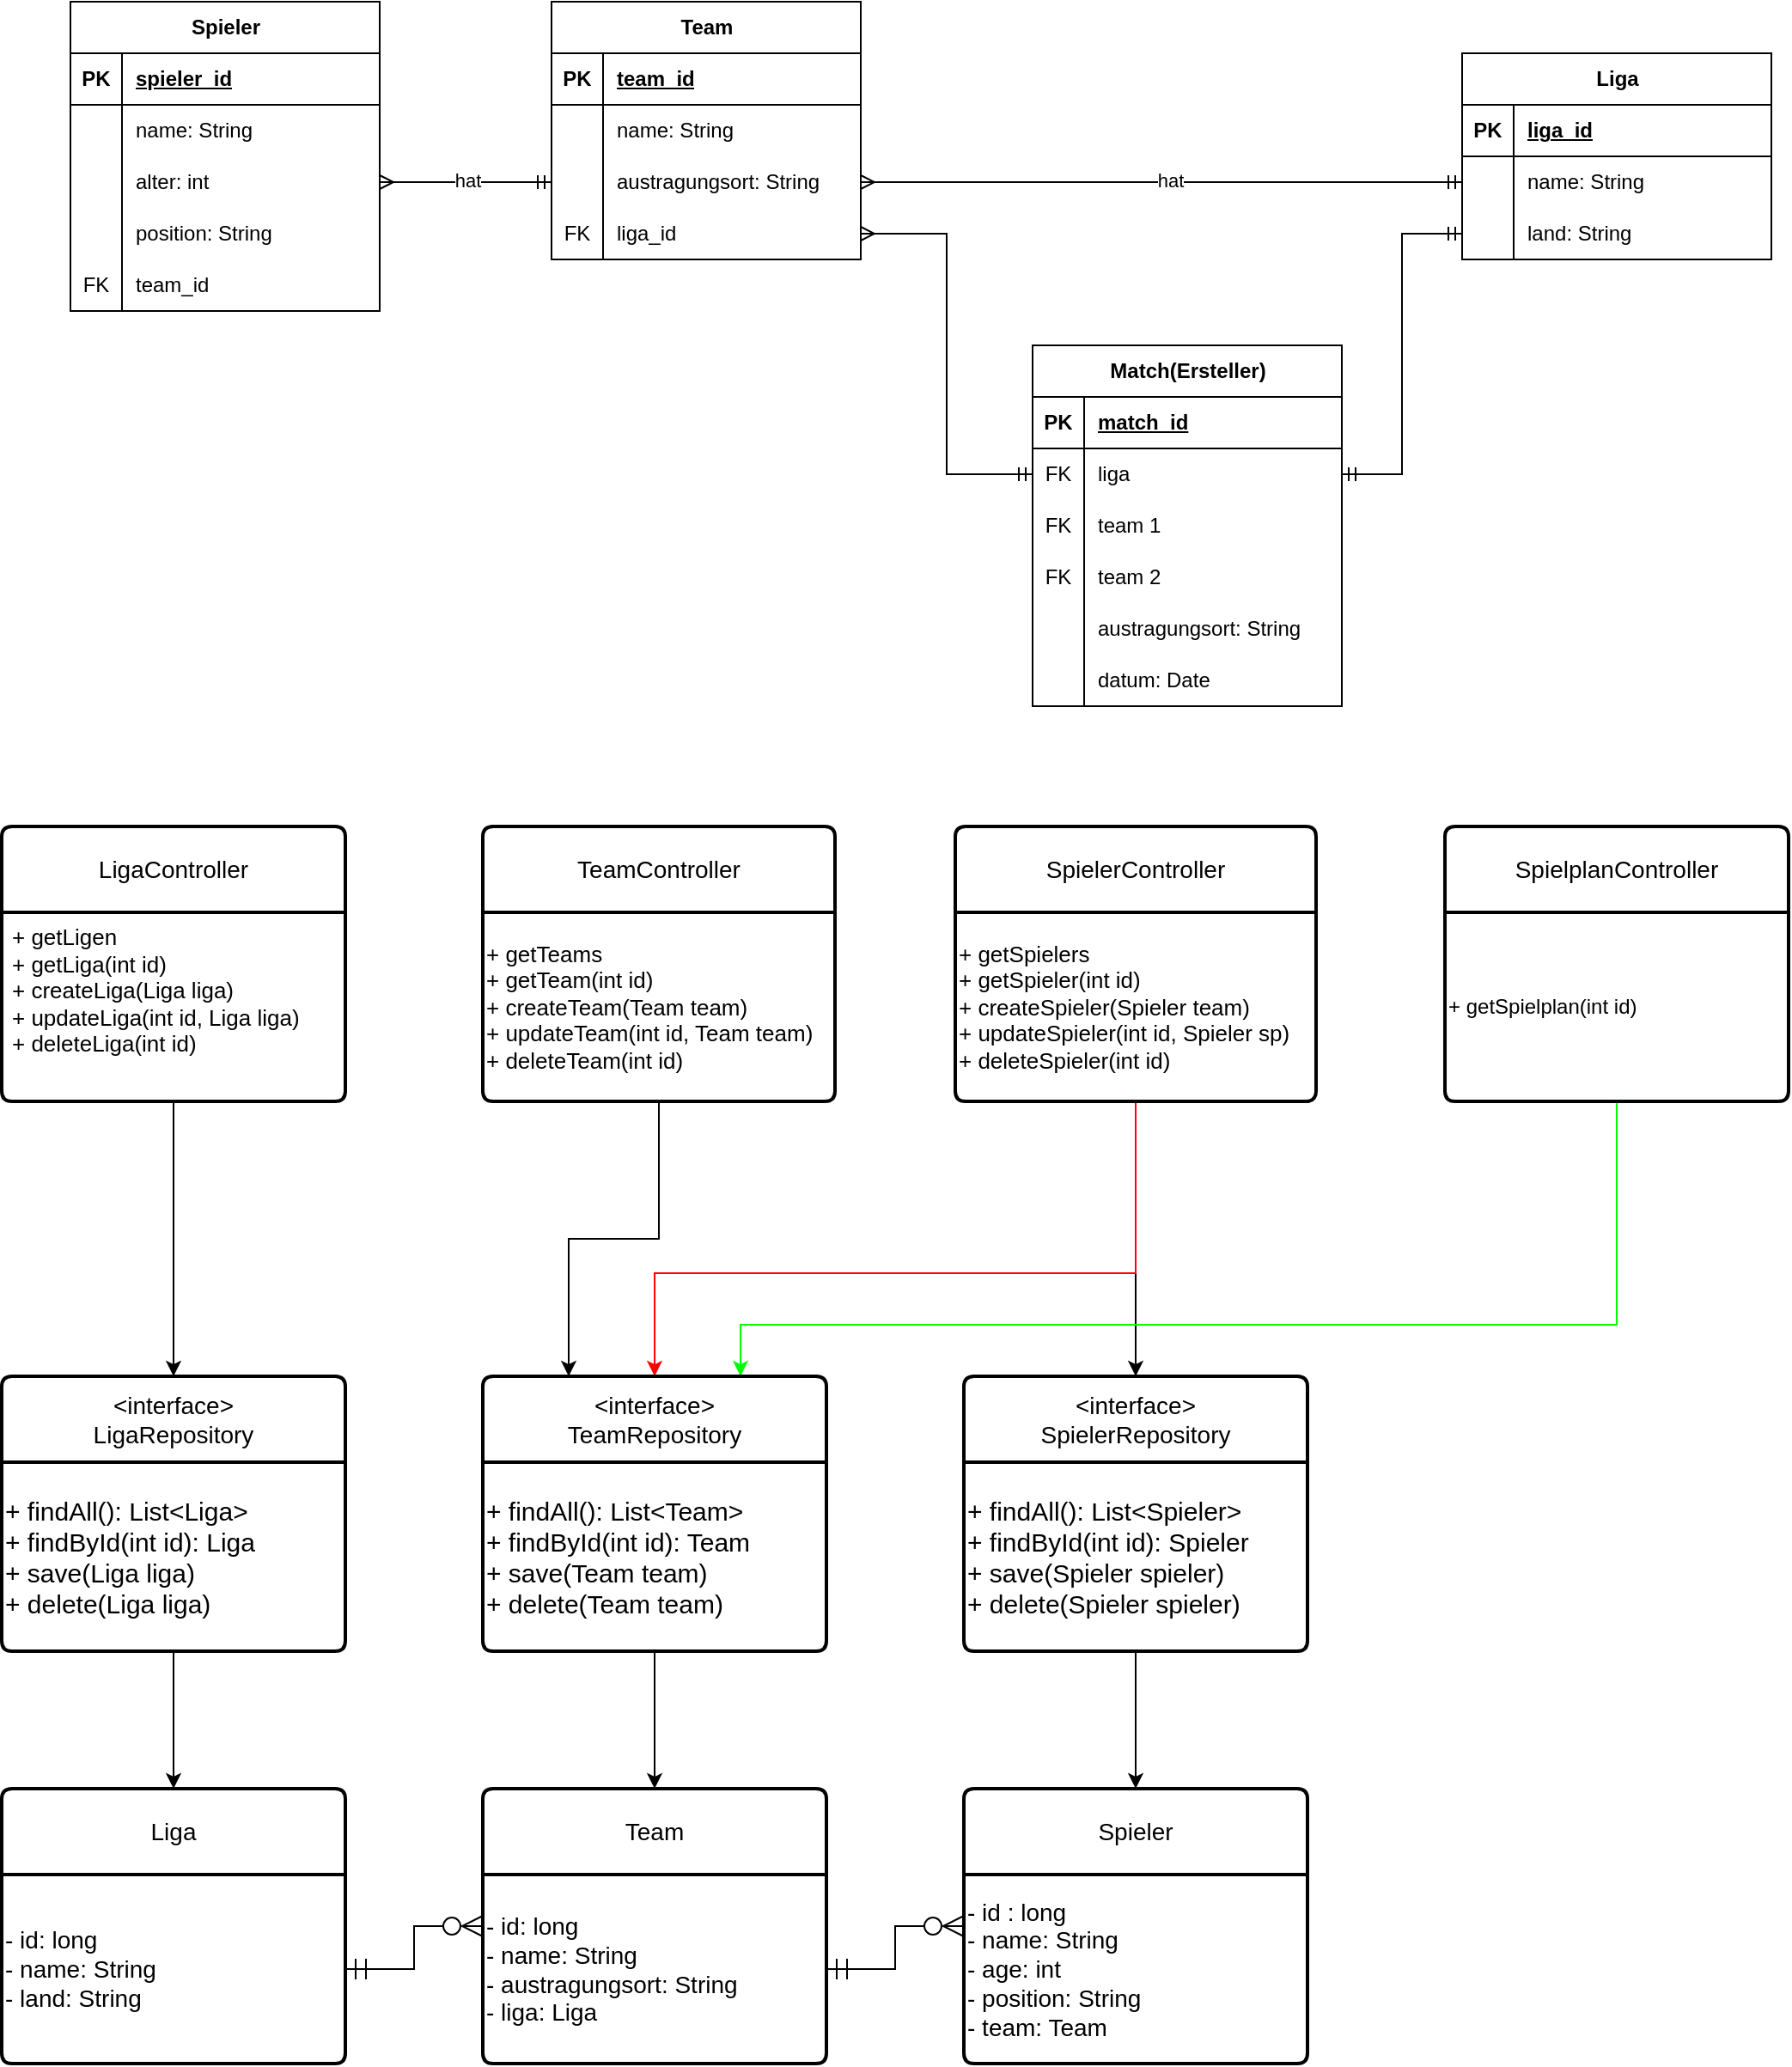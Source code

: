 <mxfile version="24.1.0" type="device">
  <diagram name="Seite-1" id="4eGEKx_SY1XcBE2AoGCK">
    <mxGraphModel dx="1389" dy="652" grid="1" gridSize="10" guides="1" tooltips="1" connect="1" arrows="1" fold="1" page="1" pageScale="1" pageWidth="827" pageHeight="1169" math="0" shadow="0">
      <root>
        <mxCell id="0" />
        <mxCell id="1" parent="0" />
        <mxCell id="BQ013DDgHNHBLfxGHlZR-2" value="Spieler" style="shape=table;startSize=30;container=1;collapsible=1;childLayout=tableLayout;fixedRows=1;rowLines=0;fontStyle=1;align=center;resizeLast=1;html=1;" parent="1" vertex="1">
          <mxGeometry x="200" y="200" width="180" height="180" as="geometry" />
        </mxCell>
        <mxCell id="BQ013DDgHNHBLfxGHlZR-3" value="" style="shape=tableRow;horizontal=0;startSize=0;swimlaneHead=0;swimlaneBody=0;fillColor=none;collapsible=0;dropTarget=0;points=[[0,0.5],[1,0.5]];portConstraint=eastwest;top=0;left=0;right=0;bottom=1;" parent="BQ013DDgHNHBLfxGHlZR-2" vertex="1">
          <mxGeometry y="30" width="180" height="30" as="geometry" />
        </mxCell>
        <mxCell id="BQ013DDgHNHBLfxGHlZR-4" value="PK" style="shape=partialRectangle;connectable=0;fillColor=none;top=0;left=0;bottom=0;right=0;fontStyle=1;overflow=hidden;whiteSpace=wrap;html=1;" parent="BQ013DDgHNHBLfxGHlZR-3" vertex="1">
          <mxGeometry width="30" height="30" as="geometry">
            <mxRectangle width="30" height="30" as="alternateBounds" />
          </mxGeometry>
        </mxCell>
        <mxCell id="BQ013DDgHNHBLfxGHlZR-5" value="spieler_id" style="shape=partialRectangle;connectable=0;fillColor=none;top=0;left=0;bottom=0;right=0;align=left;spacingLeft=6;fontStyle=5;overflow=hidden;whiteSpace=wrap;html=1;" parent="BQ013DDgHNHBLfxGHlZR-3" vertex="1">
          <mxGeometry x="30" width="150" height="30" as="geometry">
            <mxRectangle width="150" height="30" as="alternateBounds" />
          </mxGeometry>
        </mxCell>
        <mxCell id="BQ013DDgHNHBLfxGHlZR-6" value="" style="shape=tableRow;horizontal=0;startSize=0;swimlaneHead=0;swimlaneBody=0;fillColor=none;collapsible=0;dropTarget=0;points=[[0,0.5],[1,0.5]];portConstraint=eastwest;top=0;left=0;right=0;bottom=0;" parent="BQ013DDgHNHBLfxGHlZR-2" vertex="1">
          <mxGeometry y="60" width="180" height="30" as="geometry" />
        </mxCell>
        <mxCell id="BQ013DDgHNHBLfxGHlZR-7" value="" style="shape=partialRectangle;connectable=0;fillColor=none;top=0;left=0;bottom=0;right=0;editable=1;overflow=hidden;whiteSpace=wrap;html=1;" parent="BQ013DDgHNHBLfxGHlZR-6" vertex="1">
          <mxGeometry width="30" height="30" as="geometry">
            <mxRectangle width="30" height="30" as="alternateBounds" />
          </mxGeometry>
        </mxCell>
        <mxCell id="BQ013DDgHNHBLfxGHlZR-8" value="name: String" style="shape=partialRectangle;connectable=0;fillColor=none;top=0;left=0;bottom=0;right=0;align=left;spacingLeft=6;overflow=hidden;whiteSpace=wrap;html=1;" parent="BQ013DDgHNHBLfxGHlZR-6" vertex="1">
          <mxGeometry x="30" width="150" height="30" as="geometry">
            <mxRectangle width="150" height="30" as="alternateBounds" />
          </mxGeometry>
        </mxCell>
        <mxCell id="BQ013DDgHNHBLfxGHlZR-9" value="" style="shape=tableRow;horizontal=0;startSize=0;swimlaneHead=0;swimlaneBody=0;fillColor=none;collapsible=0;dropTarget=0;points=[[0,0.5],[1,0.5]];portConstraint=eastwest;top=0;left=0;right=0;bottom=0;" parent="BQ013DDgHNHBLfxGHlZR-2" vertex="1">
          <mxGeometry y="90" width="180" height="30" as="geometry" />
        </mxCell>
        <mxCell id="BQ013DDgHNHBLfxGHlZR-10" value="" style="shape=partialRectangle;connectable=0;fillColor=none;top=0;left=0;bottom=0;right=0;editable=1;overflow=hidden;whiteSpace=wrap;html=1;" parent="BQ013DDgHNHBLfxGHlZR-9" vertex="1">
          <mxGeometry width="30" height="30" as="geometry">
            <mxRectangle width="30" height="30" as="alternateBounds" />
          </mxGeometry>
        </mxCell>
        <mxCell id="BQ013DDgHNHBLfxGHlZR-11" value="alter: int" style="shape=partialRectangle;connectable=0;fillColor=none;top=0;left=0;bottom=0;right=0;align=left;spacingLeft=6;overflow=hidden;whiteSpace=wrap;html=1;" parent="BQ013DDgHNHBLfxGHlZR-9" vertex="1">
          <mxGeometry x="30" width="150" height="30" as="geometry">
            <mxRectangle width="150" height="30" as="alternateBounds" />
          </mxGeometry>
        </mxCell>
        <mxCell id="BQ013DDgHNHBLfxGHlZR-12" value="" style="shape=tableRow;horizontal=0;startSize=0;swimlaneHead=0;swimlaneBody=0;fillColor=none;collapsible=0;dropTarget=0;points=[[0,0.5],[1,0.5]];portConstraint=eastwest;top=0;left=0;right=0;bottom=0;" parent="BQ013DDgHNHBLfxGHlZR-2" vertex="1">
          <mxGeometry y="120" width="180" height="30" as="geometry" />
        </mxCell>
        <mxCell id="BQ013DDgHNHBLfxGHlZR-13" value="" style="shape=partialRectangle;connectable=0;fillColor=none;top=0;left=0;bottom=0;right=0;editable=1;overflow=hidden;whiteSpace=wrap;html=1;" parent="BQ013DDgHNHBLfxGHlZR-12" vertex="1">
          <mxGeometry width="30" height="30" as="geometry">
            <mxRectangle width="30" height="30" as="alternateBounds" />
          </mxGeometry>
        </mxCell>
        <mxCell id="BQ013DDgHNHBLfxGHlZR-14" value="position: String" style="shape=partialRectangle;connectable=0;fillColor=none;top=0;left=0;bottom=0;right=0;align=left;spacingLeft=6;overflow=hidden;whiteSpace=wrap;html=1;" parent="BQ013DDgHNHBLfxGHlZR-12" vertex="1">
          <mxGeometry x="30" width="150" height="30" as="geometry">
            <mxRectangle width="150" height="30" as="alternateBounds" />
          </mxGeometry>
        </mxCell>
        <mxCell id="BQ013DDgHNHBLfxGHlZR-54" value="" style="shape=tableRow;horizontal=0;startSize=0;swimlaneHead=0;swimlaneBody=0;fillColor=none;collapsible=0;dropTarget=0;points=[[0,0.5],[1,0.5]];portConstraint=eastwest;top=0;left=0;right=0;bottom=0;" parent="BQ013DDgHNHBLfxGHlZR-2" vertex="1">
          <mxGeometry y="150" width="180" height="30" as="geometry" />
        </mxCell>
        <mxCell id="BQ013DDgHNHBLfxGHlZR-55" value="FK" style="shape=partialRectangle;connectable=0;fillColor=none;top=0;left=0;bottom=0;right=0;editable=1;overflow=hidden;whiteSpace=wrap;html=1;" parent="BQ013DDgHNHBLfxGHlZR-54" vertex="1">
          <mxGeometry width="30" height="30" as="geometry">
            <mxRectangle width="30" height="30" as="alternateBounds" />
          </mxGeometry>
        </mxCell>
        <mxCell id="BQ013DDgHNHBLfxGHlZR-56" value="team_id" style="shape=partialRectangle;connectable=0;fillColor=none;top=0;left=0;bottom=0;right=0;align=left;spacingLeft=6;overflow=hidden;whiteSpace=wrap;html=1;" parent="BQ013DDgHNHBLfxGHlZR-54" vertex="1">
          <mxGeometry x="30" width="150" height="30" as="geometry">
            <mxRectangle width="150" height="30" as="alternateBounds" />
          </mxGeometry>
        </mxCell>
        <mxCell id="BQ013DDgHNHBLfxGHlZR-15" value="Team" style="shape=table;startSize=30;container=1;collapsible=1;childLayout=tableLayout;fixedRows=1;rowLines=0;fontStyle=1;align=center;resizeLast=1;html=1;" parent="1" vertex="1">
          <mxGeometry x="480" y="200" width="180" height="150" as="geometry" />
        </mxCell>
        <mxCell id="BQ013DDgHNHBLfxGHlZR-16" value="" style="shape=tableRow;horizontal=0;startSize=0;swimlaneHead=0;swimlaneBody=0;fillColor=none;collapsible=0;dropTarget=0;points=[[0,0.5],[1,0.5]];portConstraint=eastwest;top=0;left=0;right=0;bottom=1;" parent="BQ013DDgHNHBLfxGHlZR-15" vertex="1">
          <mxGeometry y="30" width="180" height="30" as="geometry" />
        </mxCell>
        <mxCell id="BQ013DDgHNHBLfxGHlZR-17" value="PK" style="shape=partialRectangle;connectable=0;fillColor=none;top=0;left=0;bottom=0;right=0;fontStyle=1;overflow=hidden;whiteSpace=wrap;html=1;" parent="BQ013DDgHNHBLfxGHlZR-16" vertex="1">
          <mxGeometry width="30" height="30" as="geometry">
            <mxRectangle width="30" height="30" as="alternateBounds" />
          </mxGeometry>
        </mxCell>
        <mxCell id="BQ013DDgHNHBLfxGHlZR-18" value="team_id" style="shape=partialRectangle;connectable=0;fillColor=none;top=0;left=0;bottom=0;right=0;align=left;spacingLeft=6;fontStyle=5;overflow=hidden;whiteSpace=wrap;html=1;" parent="BQ013DDgHNHBLfxGHlZR-16" vertex="1">
          <mxGeometry x="30" width="150" height="30" as="geometry">
            <mxRectangle width="150" height="30" as="alternateBounds" />
          </mxGeometry>
        </mxCell>
        <mxCell id="BQ013DDgHNHBLfxGHlZR-19" value="" style="shape=tableRow;horizontal=0;startSize=0;swimlaneHead=0;swimlaneBody=0;fillColor=none;collapsible=0;dropTarget=0;points=[[0,0.5],[1,0.5]];portConstraint=eastwest;top=0;left=0;right=0;bottom=0;" parent="BQ013DDgHNHBLfxGHlZR-15" vertex="1">
          <mxGeometry y="60" width="180" height="30" as="geometry" />
        </mxCell>
        <mxCell id="BQ013DDgHNHBLfxGHlZR-20" value="" style="shape=partialRectangle;connectable=0;fillColor=none;top=0;left=0;bottom=0;right=0;editable=1;overflow=hidden;whiteSpace=wrap;html=1;" parent="BQ013DDgHNHBLfxGHlZR-19" vertex="1">
          <mxGeometry width="30" height="30" as="geometry">
            <mxRectangle width="30" height="30" as="alternateBounds" />
          </mxGeometry>
        </mxCell>
        <mxCell id="BQ013DDgHNHBLfxGHlZR-21" value="name: String" style="shape=partialRectangle;connectable=0;fillColor=none;top=0;left=0;bottom=0;right=0;align=left;spacingLeft=6;overflow=hidden;whiteSpace=wrap;html=1;" parent="BQ013DDgHNHBLfxGHlZR-19" vertex="1">
          <mxGeometry x="30" width="150" height="30" as="geometry">
            <mxRectangle width="150" height="30" as="alternateBounds" />
          </mxGeometry>
        </mxCell>
        <mxCell id="BQ013DDgHNHBLfxGHlZR-22" value="" style="shape=tableRow;horizontal=0;startSize=0;swimlaneHead=0;swimlaneBody=0;fillColor=none;collapsible=0;dropTarget=0;points=[[0,0.5],[1,0.5]];portConstraint=eastwest;top=0;left=0;right=0;bottom=0;" parent="BQ013DDgHNHBLfxGHlZR-15" vertex="1">
          <mxGeometry y="90" width="180" height="30" as="geometry" />
        </mxCell>
        <mxCell id="BQ013DDgHNHBLfxGHlZR-23" value="" style="shape=partialRectangle;connectable=0;fillColor=none;top=0;left=0;bottom=0;right=0;editable=1;overflow=hidden;whiteSpace=wrap;html=1;" parent="BQ013DDgHNHBLfxGHlZR-22" vertex="1">
          <mxGeometry width="30" height="30" as="geometry">
            <mxRectangle width="30" height="30" as="alternateBounds" />
          </mxGeometry>
        </mxCell>
        <mxCell id="BQ013DDgHNHBLfxGHlZR-24" value="austragungsort: String" style="shape=partialRectangle;connectable=0;fillColor=none;top=0;left=0;bottom=0;right=0;align=left;spacingLeft=6;overflow=hidden;whiteSpace=wrap;html=1;" parent="BQ013DDgHNHBLfxGHlZR-22" vertex="1">
          <mxGeometry x="30" width="150" height="30" as="geometry">
            <mxRectangle width="150" height="30" as="alternateBounds" />
          </mxGeometry>
        </mxCell>
        <mxCell id="BQ013DDgHNHBLfxGHlZR-25" value="" style="shape=tableRow;horizontal=0;startSize=0;swimlaneHead=0;swimlaneBody=0;fillColor=none;collapsible=0;dropTarget=0;points=[[0,0.5],[1,0.5]];portConstraint=eastwest;top=0;left=0;right=0;bottom=0;" parent="BQ013DDgHNHBLfxGHlZR-15" vertex="1">
          <mxGeometry y="120" width="180" height="30" as="geometry" />
        </mxCell>
        <mxCell id="BQ013DDgHNHBLfxGHlZR-26" value="FK" style="shape=partialRectangle;connectable=0;fillColor=none;top=0;left=0;bottom=0;right=0;editable=1;overflow=hidden;whiteSpace=wrap;html=1;" parent="BQ013DDgHNHBLfxGHlZR-25" vertex="1">
          <mxGeometry width="30" height="30" as="geometry">
            <mxRectangle width="30" height="30" as="alternateBounds" />
          </mxGeometry>
        </mxCell>
        <mxCell id="BQ013DDgHNHBLfxGHlZR-27" value="liga_id" style="shape=partialRectangle;connectable=0;fillColor=none;top=0;left=0;bottom=0;right=0;align=left;spacingLeft=6;overflow=hidden;whiteSpace=wrap;html=1;" parent="BQ013DDgHNHBLfxGHlZR-25" vertex="1">
          <mxGeometry x="30" width="150" height="30" as="geometry">
            <mxRectangle width="150" height="30" as="alternateBounds" />
          </mxGeometry>
        </mxCell>
        <mxCell id="BQ013DDgHNHBLfxGHlZR-28" value="Liga" style="shape=table;startSize=30;container=1;collapsible=1;childLayout=tableLayout;fixedRows=1;rowLines=0;fontStyle=1;align=center;resizeLast=1;html=1;" parent="1" vertex="1">
          <mxGeometry x="1010" y="230" width="180" height="120" as="geometry" />
        </mxCell>
        <mxCell id="BQ013DDgHNHBLfxGHlZR-29" value="" style="shape=tableRow;horizontal=0;startSize=0;swimlaneHead=0;swimlaneBody=0;fillColor=none;collapsible=0;dropTarget=0;points=[[0,0.5],[1,0.5]];portConstraint=eastwest;top=0;left=0;right=0;bottom=1;" parent="BQ013DDgHNHBLfxGHlZR-28" vertex="1">
          <mxGeometry y="30" width="180" height="30" as="geometry" />
        </mxCell>
        <mxCell id="BQ013DDgHNHBLfxGHlZR-30" value="PK" style="shape=partialRectangle;connectable=0;fillColor=none;top=0;left=0;bottom=0;right=0;fontStyle=1;overflow=hidden;whiteSpace=wrap;html=1;" parent="BQ013DDgHNHBLfxGHlZR-29" vertex="1">
          <mxGeometry width="30" height="30" as="geometry">
            <mxRectangle width="30" height="30" as="alternateBounds" />
          </mxGeometry>
        </mxCell>
        <mxCell id="BQ013DDgHNHBLfxGHlZR-31" value="liga_id" style="shape=partialRectangle;connectable=0;fillColor=none;top=0;left=0;bottom=0;right=0;align=left;spacingLeft=6;fontStyle=5;overflow=hidden;whiteSpace=wrap;html=1;" parent="BQ013DDgHNHBLfxGHlZR-29" vertex="1">
          <mxGeometry x="30" width="150" height="30" as="geometry">
            <mxRectangle width="150" height="30" as="alternateBounds" />
          </mxGeometry>
        </mxCell>
        <mxCell id="BQ013DDgHNHBLfxGHlZR-32" value="" style="shape=tableRow;horizontal=0;startSize=0;swimlaneHead=0;swimlaneBody=0;fillColor=none;collapsible=0;dropTarget=0;points=[[0,0.5],[1,0.5]];portConstraint=eastwest;top=0;left=0;right=0;bottom=0;" parent="BQ013DDgHNHBLfxGHlZR-28" vertex="1">
          <mxGeometry y="60" width="180" height="30" as="geometry" />
        </mxCell>
        <mxCell id="BQ013DDgHNHBLfxGHlZR-33" value="" style="shape=partialRectangle;connectable=0;fillColor=none;top=0;left=0;bottom=0;right=0;editable=1;overflow=hidden;whiteSpace=wrap;html=1;" parent="BQ013DDgHNHBLfxGHlZR-32" vertex="1">
          <mxGeometry width="30" height="30" as="geometry">
            <mxRectangle width="30" height="30" as="alternateBounds" />
          </mxGeometry>
        </mxCell>
        <mxCell id="BQ013DDgHNHBLfxGHlZR-34" value="name: String" style="shape=partialRectangle;connectable=0;fillColor=none;top=0;left=0;bottom=0;right=0;align=left;spacingLeft=6;overflow=hidden;whiteSpace=wrap;html=1;" parent="BQ013DDgHNHBLfxGHlZR-32" vertex="1">
          <mxGeometry x="30" width="150" height="30" as="geometry">
            <mxRectangle width="150" height="30" as="alternateBounds" />
          </mxGeometry>
        </mxCell>
        <mxCell id="BQ013DDgHNHBLfxGHlZR-35" value="" style="shape=tableRow;horizontal=0;startSize=0;swimlaneHead=0;swimlaneBody=0;fillColor=none;collapsible=0;dropTarget=0;points=[[0,0.5],[1,0.5]];portConstraint=eastwest;top=0;left=0;right=0;bottom=0;" parent="BQ013DDgHNHBLfxGHlZR-28" vertex="1">
          <mxGeometry y="90" width="180" height="30" as="geometry" />
        </mxCell>
        <mxCell id="BQ013DDgHNHBLfxGHlZR-36" value="" style="shape=partialRectangle;connectable=0;fillColor=none;top=0;left=0;bottom=0;right=0;editable=1;overflow=hidden;whiteSpace=wrap;html=1;" parent="BQ013DDgHNHBLfxGHlZR-35" vertex="1">
          <mxGeometry width="30" height="30" as="geometry">
            <mxRectangle width="30" height="30" as="alternateBounds" />
          </mxGeometry>
        </mxCell>
        <mxCell id="BQ013DDgHNHBLfxGHlZR-37" value="land: String" style="shape=partialRectangle;connectable=0;fillColor=none;top=0;left=0;bottom=0;right=0;align=left;spacingLeft=6;overflow=hidden;whiteSpace=wrap;html=1;" parent="BQ013DDgHNHBLfxGHlZR-35" vertex="1">
          <mxGeometry x="30" width="150" height="30" as="geometry">
            <mxRectangle width="150" height="30" as="alternateBounds" />
          </mxGeometry>
        </mxCell>
        <mxCell id="BQ013DDgHNHBLfxGHlZR-41" value="Match(Ersteller)" style="shape=table;startSize=30;container=1;collapsible=1;childLayout=tableLayout;fixedRows=1;rowLines=0;fontStyle=1;align=center;resizeLast=1;html=1;" parent="1" vertex="1">
          <mxGeometry x="760" y="400" width="180" height="210" as="geometry" />
        </mxCell>
        <mxCell id="BQ013DDgHNHBLfxGHlZR-42" value="" style="shape=tableRow;horizontal=0;startSize=0;swimlaneHead=0;swimlaneBody=0;fillColor=none;collapsible=0;dropTarget=0;points=[[0,0.5],[1,0.5]];portConstraint=eastwest;top=0;left=0;right=0;bottom=1;" parent="BQ013DDgHNHBLfxGHlZR-41" vertex="1">
          <mxGeometry y="30" width="180" height="30" as="geometry" />
        </mxCell>
        <mxCell id="BQ013DDgHNHBLfxGHlZR-43" value="PK" style="shape=partialRectangle;connectable=0;fillColor=none;top=0;left=0;bottom=0;right=0;fontStyle=1;overflow=hidden;whiteSpace=wrap;html=1;" parent="BQ013DDgHNHBLfxGHlZR-42" vertex="1">
          <mxGeometry width="30" height="30" as="geometry">
            <mxRectangle width="30" height="30" as="alternateBounds" />
          </mxGeometry>
        </mxCell>
        <mxCell id="BQ013DDgHNHBLfxGHlZR-44" value="match_id" style="shape=partialRectangle;connectable=0;fillColor=none;top=0;left=0;bottom=0;right=0;align=left;spacingLeft=6;fontStyle=5;overflow=hidden;whiteSpace=wrap;html=1;" parent="BQ013DDgHNHBLfxGHlZR-42" vertex="1">
          <mxGeometry x="30" width="150" height="30" as="geometry">
            <mxRectangle width="150" height="30" as="alternateBounds" />
          </mxGeometry>
        </mxCell>
        <mxCell id="BQ013DDgHNHBLfxGHlZR-45" value="" style="shape=tableRow;horizontal=0;startSize=0;swimlaneHead=0;swimlaneBody=0;fillColor=none;collapsible=0;dropTarget=0;points=[[0,0.5],[1,0.5]];portConstraint=eastwest;top=0;left=0;right=0;bottom=0;" parent="BQ013DDgHNHBLfxGHlZR-41" vertex="1">
          <mxGeometry y="60" width="180" height="30" as="geometry" />
        </mxCell>
        <mxCell id="BQ013DDgHNHBLfxGHlZR-46" value="FK" style="shape=partialRectangle;connectable=0;fillColor=none;top=0;left=0;bottom=0;right=0;editable=1;overflow=hidden;whiteSpace=wrap;html=1;" parent="BQ013DDgHNHBLfxGHlZR-45" vertex="1">
          <mxGeometry width="30" height="30" as="geometry">
            <mxRectangle width="30" height="30" as="alternateBounds" />
          </mxGeometry>
        </mxCell>
        <mxCell id="BQ013DDgHNHBLfxGHlZR-47" value="liga" style="shape=partialRectangle;connectable=0;fillColor=none;top=0;left=0;bottom=0;right=0;align=left;spacingLeft=6;overflow=hidden;whiteSpace=wrap;html=1;" parent="BQ013DDgHNHBLfxGHlZR-45" vertex="1">
          <mxGeometry x="30" width="150" height="30" as="geometry">
            <mxRectangle width="150" height="30" as="alternateBounds" />
          </mxGeometry>
        </mxCell>
        <mxCell id="BQ013DDgHNHBLfxGHlZR-48" value="" style="shape=tableRow;horizontal=0;startSize=0;swimlaneHead=0;swimlaneBody=0;fillColor=none;collapsible=0;dropTarget=0;points=[[0,0.5],[1,0.5]];portConstraint=eastwest;top=0;left=0;right=0;bottom=0;" parent="BQ013DDgHNHBLfxGHlZR-41" vertex="1">
          <mxGeometry y="90" width="180" height="30" as="geometry" />
        </mxCell>
        <mxCell id="BQ013DDgHNHBLfxGHlZR-49" value="FK" style="shape=partialRectangle;connectable=0;fillColor=none;top=0;left=0;bottom=0;right=0;editable=1;overflow=hidden;whiteSpace=wrap;html=1;" parent="BQ013DDgHNHBLfxGHlZR-48" vertex="1">
          <mxGeometry width="30" height="30" as="geometry">
            <mxRectangle width="30" height="30" as="alternateBounds" />
          </mxGeometry>
        </mxCell>
        <mxCell id="BQ013DDgHNHBLfxGHlZR-50" value="team 1" style="shape=partialRectangle;connectable=0;fillColor=none;top=0;left=0;bottom=0;right=0;align=left;spacingLeft=6;overflow=hidden;whiteSpace=wrap;html=1;" parent="BQ013DDgHNHBLfxGHlZR-48" vertex="1">
          <mxGeometry x="30" width="150" height="30" as="geometry">
            <mxRectangle width="150" height="30" as="alternateBounds" />
          </mxGeometry>
        </mxCell>
        <mxCell id="BQ013DDgHNHBLfxGHlZR-51" value="" style="shape=tableRow;horizontal=0;startSize=0;swimlaneHead=0;swimlaneBody=0;fillColor=none;collapsible=0;dropTarget=0;points=[[0,0.5],[1,0.5]];portConstraint=eastwest;top=0;left=0;right=0;bottom=0;" parent="BQ013DDgHNHBLfxGHlZR-41" vertex="1">
          <mxGeometry y="120" width="180" height="30" as="geometry" />
        </mxCell>
        <mxCell id="BQ013DDgHNHBLfxGHlZR-52" value="FK" style="shape=partialRectangle;connectable=0;fillColor=none;top=0;left=0;bottom=0;right=0;editable=1;overflow=hidden;whiteSpace=wrap;html=1;" parent="BQ013DDgHNHBLfxGHlZR-51" vertex="1">
          <mxGeometry width="30" height="30" as="geometry">
            <mxRectangle width="30" height="30" as="alternateBounds" />
          </mxGeometry>
        </mxCell>
        <mxCell id="BQ013DDgHNHBLfxGHlZR-53" value="team 2" style="shape=partialRectangle;connectable=0;fillColor=none;top=0;left=0;bottom=0;right=0;align=left;spacingLeft=6;overflow=hidden;whiteSpace=wrap;html=1;" parent="BQ013DDgHNHBLfxGHlZR-51" vertex="1">
          <mxGeometry x="30" width="150" height="30" as="geometry">
            <mxRectangle width="150" height="30" as="alternateBounds" />
          </mxGeometry>
        </mxCell>
        <mxCell id="BQ013DDgHNHBLfxGHlZR-60" value="" style="shape=tableRow;horizontal=0;startSize=0;swimlaneHead=0;swimlaneBody=0;fillColor=none;collapsible=0;dropTarget=0;points=[[0,0.5],[1,0.5]];portConstraint=eastwest;top=0;left=0;right=0;bottom=0;" parent="BQ013DDgHNHBLfxGHlZR-41" vertex="1">
          <mxGeometry y="150" width="180" height="30" as="geometry" />
        </mxCell>
        <mxCell id="BQ013DDgHNHBLfxGHlZR-61" value="" style="shape=partialRectangle;connectable=0;fillColor=none;top=0;left=0;bottom=0;right=0;editable=1;overflow=hidden;whiteSpace=wrap;html=1;" parent="BQ013DDgHNHBLfxGHlZR-60" vertex="1">
          <mxGeometry width="30" height="30" as="geometry">
            <mxRectangle width="30" height="30" as="alternateBounds" />
          </mxGeometry>
        </mxCell>
        <mxCell id="BQ013DDgHNHBLfxGHlZR-62" value="austragungsort: String" style="shape=partialRectangle;connectable=0;fillColor=none;top=0;left=0;bottom=0;right=0;align=left;spacingLeft=6;overflow=hidden;whiteSpace=wrap;html=1;" parent="BQ013DDgHNHBLfxGHlZR-60" vertex="1">
          <mxGeometry x="30" width="150" height="30" as="geometry">
            <mxRectangle width="150" height="30" as="alternateBounds" />
          </mxGeometry>
        </mxCell>
        <mxCell id="BQ013DDgHNHBLfxGHlZR-63" value="" style="shape=tableRow;horizontal=0;startSize=0;swimlaneHead=0;swimlaneBody=0;fillColor=none;collapsible=0;dropTarget=0;points=[[0,0.5],[1,0.5]];portConstraint=eastwest;top=0;left=0;right=0;bottom=0;" parent="BQ013DDgHNHBLfxGHlZR-41" vertex="1">
          <mxGeometry y="180" width="180" height="30" as="geometry" />
        </mxCell>
        <mxCell id="BQ013DDgHNHBLfxGHlZR-64" value="" style="shape=partialRectangle;connectable=0;fillColor=none;top=0;left=0;bottom=0;right=0;editable=1;overflow=hidden;whiteSpace=wrap;html=1;" parent="BQ013DDgHNHBLfxGHlZR-63" vertex="1">
          <mxGeometry width="30" height="30" as="geometry">
            <mxRectangle width="30" height="30" as="alternateBounds" />
          </mxGeometry>
        </mxCell>
        <mxCell id="BQ013DDgHNHBLfxGHlZR-65" value="datum: Date" style="shape=partialRectangle;connectable=0;fillColor=none;top=0;left=0;bottom=0;right=0;align=left;spacingLeft=6;overflow=hidden;whiteSpace=wrap;html=1;" parent="BQ013DDgHNHBLfxGHlZR-63" vertex="1">
          <mxGeometry x="30" width="150" height="30" as="geometry">
            <mxRectangle width="150" height="30" as="alternateBounds" />
          </mxGeometry>
        </mxCell>
        <mxCell id="BQ013DDgHNHBLfxGHlZR-66" style="edgeStyle=orthogonalEdgeStyle;rounded=0;orthogonalLoop=1;jettySize=auto;html=1;exitX=1;exitY=0.5;exitDx=0;exitDy=0;endArrow=ERmandOne;endFill=0;startArrow=ERmany;startFill=0;" parent="1" source="BQ013DDgHNHBLfxGHlZR-9" target="BQ013DDgHNHBLfxGHlZR-22" edge="1">
          <mxGeometry relative="1" as="geometry" />
        </mxCell>
        <mxCell id="BQ013DDgHNHBLfxGHlZR-69" value="hat" style="edgeLabel;html=1;align=center;verticalAlign=middle;resizable=0;points=[];" parent="BQ013DDgHNHBLfxGHlZR-66" vertex="1" connectable="0">
          <mxGeometry x="0.01" y="1" relative="1" as="geometry">
            <mxPoint as="offset" />
          </mxGeometry>
        </mxCell>
        <mxCell id="BQ013DDgHNHBLfxGHlZR-70" style="edgeStyle=orthogonalEdgeStyle;rounded=0;orthogonalLoop=1;jettySize=auto;html=1;exitX=1;exitY=0.5;exitDx=0;exitDy=0;endArrow=ERmandOne;endFill=0;startArrow=ERmany;startFill=0;entryX=0;entryY=0.5;entryDx=0;entryDy=0;" parent="1" source="BQ013DDgHNHBLfxGHlZR-22" target="BQ013DDgHNHBLfxGHlZR-32" edge="1">
          <mxGeometry relative="1" as="geometry" />
        </mxCell>
        <mxCell id="BQ013DDgHNHBLfxGHlZR-71" value="hat" style="edgeLabel;html=1;align=center;verticalAlign=middle;resizable=0;points=[];" parent="BQ013DDgHNHBLfxGHlZR-70" vertex="1" connectable="0">
          <mxGeometry x="0.021" y="1" relative="1" as="geometry">
            <mxPoint x="1" as="offset" />
          </mxGeometry>
        </mxCell>
        <mxCell id="BQ013DDgHNHBLfxGHlZR-72" style="edgeStyle=orthogonalEdgeStyle;rounded=0;orthogonalLoop=1;jettySize=auto;html=1;exitX=1;exitY=0.5;exitDx=0;exitDy=0;entryX=0;entryY=0.5;entryDx=0;entryDy=0;endArrow=ERmandOne;endFill=0;startArrow=ERmany;startFill=0;" parent="1" source="BQ013DDgHNHBLfxGHlZR-25" target="BQ013DDgHNHBLfxGHlZR-45" edge="1">
          <mxGeometry relative="1" as="geometry">
            <mxPoint x="660" y="365" as="sourcePoint" />
          </mxGeometry>
        </mxCell>
        <mxCell id="BQ013DDgHNHBLfxGHlZR-73" style="edgeStyle=orthogonalEdgeStyle;rounded=0;orthogonalLoop=1;jettySize=auto;html=1;exitX=0;exitY=0.5;exitDx=0;exitDy=0;entryX=1;entryY=0.5;entryDx=0;entryDy=0;endArrow=ERmandOne;endFill=0;startArrow=ERmandOne;startFill=0;" parent="1" source="BQ013DDgHNHBLfxGHlZR-35" target="BQ013DDgHNHBLfxGHlZR-45" edge="1">
          <mxGeometry relative="1" as="geometry">
            <mxPoint x="1000" y="335" as="sourcePoint" />
          </mxGeometry>
        </mxCell>
        <mxCell id="xuw0K2cnGr9vDdO2QDEd-29" style="edgeStyle=orthogonalEdgeStyle;rounded=0;orthogonalLoop=1;jettySize=auto;html=1;exitX=0.5;exitY=1;exitDx=0;exitDy=0;entryX=0.25;entryY=0;entryDx=0;entryDy=0;" edge="1" parent="1" source="xuw0K2cnGr9vDdO2QDEd-1" target="xuw0K2cnGr9vDdO2QDEd-9">
          <mxGeometry relative="1" as="geometry" />
        </mxCell>
        <mxCell id="xuw0K2cnGr9vDdO2QDEd-1" value="TeamController" style="swimlane;childLayout=stackLayout;horizontal=1;startSize=50;horizontalStack=0;rounded=1;fontSize=14;fontStyle=0;strokeWidth=2;resizeParent=0;resizeLast=1;shadow=0;dashed=0;align=center;arcSize=4;whiteSpace=wrap;html=1;" vertex="1" parent="1">
          <mxGeometry x="440" y="680" width="205" height="160" as="geometry" />
        </mxCell>
        <mxCell id="xuw0K2cnGr9vDdO2QDEd-38" value="&lt;font style=&quot;font-size: 13px;&quot;&gt;+ getTeams&lt;/font&gt;&lt;div style=&quot;font-size: 13px;&quot;&gt;+ getTeam(int id)&lt;/div&gt;&lt;div style=&quot;font-size: 13px;&quot;&gt;+ createTeam(Team team)&lt;/div&gt;&lt;div style=&quot;font-size: 13px;&quot;&gt;+ updateTeam(int id, Team team)&lt;/div&gt;&lt;div style=&quot;font-size: 13px;&quot;&gt;+ deleteTeam(int id)&lt;/div&gt;" style="text;html=1;align=left;verticalAlign=middle;resizable=0;points=[];autosize=1;strokeColor=none;fillColor=none;" vertex="1" parent="xuw0K2cnGr9vDdO2QDEd-1">
          <mxGeometry y="50" width="205" height="110" as="geometry" />
        </mxCell>
        <mxCell id="xuw0K2cnGr9vDdO2QDEd-3" value="LigaController" style="swimlane;childLayout=stackLayout;horizontal=1;startSize=50;horizontalStack=0;rounded=1;fontSize=14;fontStyle=0;strokeWidth=2;resizeParent=0;resizeLast=1;shadow=0;dashed=0;align=center;arcSize=4;whiteSpace=wrap;html=1;" vertex="1" parent="1">
          <mxGeometry x="160" y="680" width="200" height="160" as="geometry" />
        </mxCell>
        <mxCell id="xuw0K2cnGr9vDdO2QDEd-4" value="&lt;font style=&quot;font-size: 13px;&quot;&gt;+ getLigen&lt;/font&gt;&lt;div style=&quot;font-size: 13px;&quot;&gt;&lt;font style=&quot;font-size: 13px;&quot;&gt;+ getLiga(int id)&lt;/font&gt;&lt;/div&gt;&lt;div style=&quot;font-size: 13px;&quot;&gt;&lt;font style=&quot;font-size: 13px;&quot;&gt;+ createLiga(Liga liga)&lt;/font&gt;&lt;/div&gt;&lt;div style=&quot;font-size: 13px;&quot;&gt;&lt;font style=&quot;font-size: 13px;&quot;&gt;+ updateLiga(int id, Liga liga)&lt;/font&gt;&lt;/div&gt;&lt;div style=&quot;font-size: 13px;&quot;&gt;&lt;font style=&quot;font-size: 13px;&quot;&gt;+ deleteLiga(int id)&lt;/font&gt;&lt;/div&gt;" style="align=left;strokeColor=none;fillColor=none;spacingLeft=4;fontSize=12;verticalAlign=top;resizable=0;rotatable=0;part=1;html=1;" vertex="1" parent="xuw0K2cnGr9vDdO2QDEd-3">
          <mxGeometry y="50" width="200" height="110" as="geometry" />
        </mxCell>
        <mxCell id="xuw0K2cnGr9vDdO2QDEd-31" style="edgeStyle=orthogonalEdgeStyle;rounded=0;orthogonalLoop=1;jettySize=auto;html=1;exitX=0.5;exitY=1;exitDx=0;exitDy=0;entryX=0.5;entryY=0;entryDx=0;entryDy=0;" edge="1" parent="1" source="xuw0K2cnGr9vDdO2QDEd-5" target="xuw0K2cnGr9vDdO2QDEd-10">
          <mxGeometry relative="1" as="geometry" />
        </mxCell>
        <mxCell id="xuw0K2cnGr9vDdO2QDEd-32" style="edgeStyle=orthogonalEdgeStyle;rounded=0;orthogonalLoop=1;jettySize=auto;html=1;exitX=0.5;exitY=1;exitDx=0;exitDy=0;entryX=0.5;entryY=0;entryDx=0;entryDy=0;strokeColor=#FF0000;" edge="1" parent="1" source="xuw0K2cnGr9vDdO2QDEd-5" target="xuw0K2cnGr9vDdO2QDEd-9">
          <mxGeometry relative="1" as="geometry">
            <Array as="points">
              <mxPoint x="820" y="940" />
              <mxPoint x="540" y="940" />
            </Array>
          </mxGeometry>
        </mxCell>
        <mxCell id="xuw0K2cnGr9vDdO2QDEd-5" value="SpielerController" style="swimlane;childLayout=stackLayout;horizontal=1;startSize=50;horizontalStack=0;rounded=1;fontSize=14;fontStyle=0;strokeWidth=2;resizeParent=0;resizeLast=1;shadow=0;dashed=0;align=center;arcSize=4;whiteSpace=wrap;html=1;" vertex="1" parent="1">
          <mxGeometry x="715" y="680" width="210" height="160" as="geometry" />
        </mxCell>
        <mxCell id="xuw0K2cnGr9vDdO2QDEd-39" value="&lt;font style=&quot;font-size: 13px;&quot;&gt;+ getSpielers&lt;/font&gt;&lt;div style=&quot;font-size: 13px;&quot;&gt;+ getSpieler(int id)&lt;/div&gt;&lt;div style=&quot;font-size: 13px;&quot;&gt;+ createSpieler(Spieler team)&lt;/div&gt;&lt;div style=&quot;font-size: 13px;&quot;&gt;+ updateSpieler(int id, Spieler sp)&lt;/div&gt;&lt;div style=&quot;font-size: 13px;&quot;&gt;+ deleteSpieler(int id)&lt;/div&gt;" style="text;html=1;align=left;verticalAlign=middle;resizable=0;points=[];autosize=1;strokeColor=none;fillColor=none;" vertex="1" parent="xuw0K2cnGr9vDdO2QDEd-5">
          <mxGeometry y="50" width="210" height="110" as="geometry" />
        </mxCell>
        <mxCell id="xuw0K2cnGr9vDdO2QDEd-34" style="edgeStyle=orthogonalEdgeStyle;rounded=0;orthogonalLoop=1;jettySize=auto;html=1;exitX=0.5;exitY=1;exitDx=0;exitDy=0;entryX=0.75;entryY=0;entryDx=0;entryDy=0;strokeColor=#00FF00;" edge="1" parent="1" source="xuw0K2cnGr9vDdO2QDEd-6" target="xuw0K2cnGr9vDdO2QDEd-9">
          <mxGeometry relative="1" as="geometry">
            <Array as="points">
              <mxPoint x="1100" y="970" />
              <mxPoint x="590" y="970" />
            </Array>
          </mxGeometry>
        </mxCell>
        <mxCell id="xuw0K2cnGr9vDdO2QDEd-6" value="SpielplanController" style="swimlane;childLayout=stackLayout;horizontal=1;startSize=50;horizontalStack=0;rounded=1;fontSize=14;fontStyle=0;strokeWidth=2;resizeParent=0;resizeLast=1;shadow=0;dashed=0;align=center;arcSize=4;whiteSpace=wrap;html=1;" vertex="1" parent="1">
          <mxGeometry x="1000" y="680" width="200" height="160" as="geometry" />
        </mxCell>
        <mxCell id="xuw0K2cnGr9vDdO2QDEd-40" value="+ getSpielplan(int id)" style="text;html=1;align=left;verticalAlign=middle;resizable=0;points=[];autosize=1;strokeColor=none;fillColor=none;" vertex="1" parent="xuw0K2cnGr9vDdO2QDEd-6">
          <mxGeometry y="50" width="200" height="110" as="geometry" />
        </mxCell>
        <mxCell id="xuw0K2cnGr9vDdO2QDEd-20" style="edgeStyle=orthogonalEdgeStyle;rounded=0;orthogonalLoop=1;jettySize=auto;html=1;exitX=0.5;exitY=1;exitDx=0;exitDy=0;entryX=0.5;entryY=0;entryDx=0;entryDy=0;" edge="1" parent="1" source="xuw0K2cnGr9vDdO2QDEd-7" target="xuw0K2cnGr9vDdO2QDEd-12">
          <mxGeometry relative="1" as="geometry" />
        </mxCell>
        <mxCell id="xuw0K2cnGr9vDdO2QDEd-7" value="&lt;div&gt;&lt;br&gt;&lt;/div&gt;&amp;lt;interface&amp;gt;&lt;div&gt;LigaRepository&lt;/div&gt;&lt;div&gt;&lt;div&gt;&lt;br&gt;&lt;/div&gt;&lt;/div&gt;" style="swimlane;childLayout=stackLayout;horizontal=1;startSize=50;horizontalStack=0;rounded=1;fontSize=14;fontStyle=0;strokeWidth=2;resizeParent=0;resizeLast=1;shadow=0;dashed=0;align=center;arcSize=4;whiteSpace=wrap;html=1;" vertex="1" parent="1">
          <mxGeometry x="160" y="1000" width="200" height="160" as="geometry" />
        </mxCell>
        <mxCell id="xuw0K2cnGr9vDdO2QDEd-35" value="&lt;font style=&quot;font-size: 15px;&quot;&gt;+ findAll(): List&amp;lt;Liga&amp;gt;&lt;/font&gt;&lt;div style=&quot;font-size: 15px;&quot;&gt;&lt;font style=&quot;font-size: 15px;&quot;&gt;+ findById(int id): Liga&lt;/font&gt;&lt;/div&gt;&lt;div style=&quot;font-size: 15px;&quot;&gt;&lt;font style=&quot;font-size: 15px;&quot;&gt;+ save(Liga liga)&lt;/font&gt;&lt;/div&gt;&lt;div style=&quot;font-size: 15px;&quot;&gt;&lt;font style=&quot;font-size: 15px;&quot;&gt;+ delete(Liga liga)&lt;/font&gt;&lt;/div&gt;" style="text;html=1;align=left;verticalAlign=middle;resizable=0;points=[];autosize=1;strokeColor=none;fillColor=none;" vertex="1" parent="xuw0K2cnGr9vDdO2QDEd-7">
          <mxGeometry y="50" width="200" height="110" as="geometry" />
        </mxCell>
        <mxCell id="xuw0K2cnGr9vDdO2QDEd-21" style="edgeStyle=orthogonalEdgeStyle;rounded=0;orthogonalLoop=1;jettySize=auto;html=1;exitX=0.5;exitY=1;exitDx=0;exitDy=0;entryX=0.5;entryY=0;entryDx=0;entryDy=0;" edge="1" parent="1" source="xuw0K2cnGr9vDdO2QDEd-9" target="xuw0K2cnGr9vDdO2QDEd-13">
          <mxGeometry relative="1" as="geometry" />
        </mxCell>
        <mxCell id="xuw0K2cnGr9vDdO2QDEd-9" value="&lt;div&gt;&lt;br&gt;&lt;/div&gt;&amp;lt;interface&amp;gt;&lt;div&gt;TeamRepository&lt;/div&gt;&lt;div&gt;&lt;div&gt;&lt;br&gt;&lt;/div&gt;&lt;/div&gt;" style="swimlane;childLayout=stackLayout;horizontal=1;startSize=50;horizontalStack=0;rounded=1;fontSize=14;fontStyle=0;strokeWidth=2;resizeParent=0;resizeLast=1;shadow=0;dashed=0;align=center;arcSize=4;whiteSpace=wrap;html=1;" vertex="1" parent="1">
          <mxGeometry x="440" y="1000" width="200" height="160" as="geometry" />
        </mxCell>
        <mxCell id="xuw0K2cnGr9vDdO2QDEd-36" value="&lt;font style=&quot;font-size: 15px;&quot;&gt;+ findAll(): List&amp;lt;Team&amp;gt;&lt;/font&gt;&lt;div style=&quot;font-size: 15px;&quot;&gt;+ findById(int id): Team&lt;/div&gt;&lt;div style=&quot;font-size: 15px;&quot;&gt;+ save(Team team)&lt;/div&gt;&lt;div style=&quot;font-size: 15px;&quot;&gt;+ delete(Team team)&lt;/div&gt;" style="text;html=1;align=left;verticalAlign=middle;resizable=0;points=[];autosize=1;strokeColor=none;fillColor=none;" vertex="1" parent="xuw0K2cnGr9vDdO2QDEd-9">
          <mxGeometry y="50" width="200" height="110" as="geometry" />
        </mxCell>
        <mxCell id="xuw0K2cnGr9vDdO2QDEd-22" style="edgeStyle=orthogonalEdgeStyle;rounded=0;orthogonalLoop=1;jettySize=auto;html=1;exitX=0.5;exitY=1;exitDx=0;exitDy=0;entryX=0.5;entryY=0;entryDx=0;entryDy=0;" edge="1" parent="1" source="xuw0K2cnGr9vDdO2QDEd-10" target="xuw0K2cnGr9vDdO2QDEd-15">
          <mxGeometry relative="1" as="geometry" />
        </mxCell>
        <mxCell id="xuw0K2cnGr9vDdO2QDEd-10" value="&lt;div&gt;&lt;br&gt;&lt;/div&gt;&amp;lt;interface&amp;gt;&lt;div&gt;SpielerRepository&lt;/div&gt;&lt;div&gt;&lt;div&gt;&lt;br&gt;&lt;/div&gt;&lt;/div&gt;" style="swimlane;childLayout=stackLayout;horizontal=1;startSize=50;horizontalStack=0;rounded=1;fontSize=14;fontStyle=0;strokeWidth=2;resizeParent=0;resizeLast=1;shadow=0;dashed=0;align=center;arcSize=4;whiteSpace=wrap;html=1;" vertex="1" parent="1">
          <mxGeometry x="720" y="1000" width="200" height="160" as="geometry" />
        </mxCell>
        <mxCell id="xuw0K2cnGr9vDdO2QDEd-37" value="&lt;font style=&quot;font-size: 15px;&quot;&gt;+ findAll(): List&amp;lt;Spieler&amp;gt;&lt;/font&gt;&lt;div style=&quot;font-size: 15px;&quot;&gt;+ findById(int id): Spieler&lt;/div&gt;&lt;div style=&quot;font-size: 15px;&quot;&gt;+ save(Spieler spieler)&lt;/div&gt;&lt;div style=&quot;font-size: 15px;&quot;&gt;+ delete(Spieler spieler)&lt;/div&gt;" style="text;html=1;align=left;verticalAlign=middle;resizable=0;points=[];autosize=1;strokeColor=none;fillColor=none;" vertex="1" parent="xuw0K2cnGr9vDdO2QDEd-10">
          <mxGeometry y="50" width="200" height="110" as="geometry" />
        </mxCell>
        <mxCell id="xuw0K2cnGr9vDdO2QDEd-12" value="&lt;div&gt;Liga&lt;/div&gt;" style="swimlane;childLayout=stackLayout;horizontal=1;startSize=50;horizontalStack=0;rounded=1;fontSize=14;fontStyle=0;strokeWidth=2;resizeParent=0;resizeLast=1;shadow=0;dashed=0;align=center;arcSize=4;whiteSpace=wrap;html=1;" vertex="1" parent="1">
          <mxGeometry x="160" y="1240" width="200" height="160" as="geometry" />
        </mxCell>
        <mxCell id="xuw0K2cnGr9vDdO2QDEd-16" value="&lt;font style=&quot;font-size: 14px;&quot;&gt;- id: long&lt;/font&gt;&lt;div style=&quot;font-size: 14px;&quot;&gt;&lt;font style=&quot;font-size: 14px;&quot;&gt;- name: String&lt;/font&gt;&lt;/div&gt;&lt;div style=&quot;font-size: 14px;&quot;&gt;&lt;font style=&quot;font-size: 14px;&quot;&gt;- land: String&lt;/font&gt;&lt;/div&gt;" style="text;html=1;align=left;verticalAlign=middle;resizable=0;points=[];autosize=1;strokeColor=none;fillColor=none;" vertex="1" parent="xuw0K2cnGr9vDdO2QDEd-12">
          <mxGeometry y="50" width="200" height="110" as="geometry" />
        </mxCell>
        <mxCell id="xuw0K2cnGr9vDdO2QDEd-26" style="edgeStyle=orthogonalEdgeStyle;rounded=0;orthogonalLoop=1;jettySize=auto;html=1;exitX=0;exitY=0.5;exitDx=0;exitDy=0;endArrow=ERmandOne;endFill=0;endSize=10;startArrow=ERzeroToMany;startFill=0;startSize=10;" edge="1" parent="1" source="xuw0K2cnGr9vDdO2QDEd-13" target="xuw0K2cnGr9vDdO2QDEd-16">
          <mxGeometry relative="1" as="geometry" />
        </mxCell>
        <mxCell id="xuw0K2cnGr9vDdO2QDEd-13" value="&lt;div&gt;Team&lt;/div&gt;" style="swimlane;childLayout=stackLayout;horizontal=1;startSize=50;horizontalStack=0;rounded=1;fontSize=14;fontStyle=0;strokeWidth=2;resizeParent=0;resizeLast=1;shadow=0;dashed=0;align=center;arcSize=4;whiteSpace=wrap;html=1;" vertex="1" parent="1">
          <mxGeometry x="440" y="1240" width="200" height="160" as="geometry" />
        </mxCell>
        <mxCell id="xuw0K2cnGr9vDdO2QDEd-18" value="&lt;font style=&quot;font-size: 14px;&quot;&gt;- id: long&lt;/font&gt;&lt;div style=&quot;font-size: 14px;&quot;&gt;&lt;font style=&quot;font-size: 14px;&quot;&gt;- name: String&lt;/font&gt;&lt;/div&gt;&lt;div style=&quot;font-size: 14px;&quot;&gt;&lt;font style=&quot;font-size: 14px;&quot;&gt;- austragungsort: String&lt;/font&gt;&lt;/div&gt;&lt;div style=&quot;font-size: 14px;&quot;&gt;&lt;font style=&quot;font-size: 14px;&quot;&gt;- liga: Liga&lt;/font&gt;&lt;/div&gt;" style="text;html=1;align=left;verticalAlign=middle;resizable=0;points=[];autosize=1;strokeColor=none;fillColor=none;" vertex="1" parent="xuw0K2cnGr9vDdO2QDEd-13">
          <mxGeometry y="50" width="200" height="110" as="geometry" />
        </mxCell>
        <mxCell id="xuw0K2cnGr9vDdO2QDEd-25" style="edgeStyle=orthogonalEdgeStyle;rounded=0;orthogonalLoop=1;jettySize=auto;html=1;exitX=0;exitY=0.5;exitDx=0;exitDy=0;endArrow=ERmandOne;endFill=0;strokeWidth=1;endSize=10;startArrow=ERzeroToMany;startFill=0;startSize=10;" edge="1" parent="1" source="xuw0K2cnGr9vDdO2QDEd-15" target="xuw0K2cnGr9vDdO2QDEd-18">
          <mxGeometry relative="1" as="geometry" />
        </mxCell>
        <mxCell id="xuw0K2cnGr9vDdO2QDEd-15" value="&lt;div&gt;Spieler&lt;/div&gt;" style="swimlane;childLayout=stackLayout;horizontal=1;startSize=50;horizontalStack=0;rounded=1;fontSize=14;fontStyle=0;strokeWidth=2;resizeParent=0;resizeLast=1;shadow=0;dashed=0;align=center;arcSize=4;whiteSpace=wrap;html=1;" vertex="1" parent="1">
          <mxGeometry x="720" y="1240" width="200" height="160" as="geometry" />
        </mxCell>
        <mxCell id="xuw0K2cnGr9vDdO2QDEd-19" value="&lt;font style=&quot;font-size: 14px;&quot;&gt;- id : long&lt;/font&gt;&lt;div style=&quot;font-size: 14px;&quot;&gt;&lt;font style=&quot;font-size: 14px;&quot;&gt;- name: String&lt;/font&gt;&lt;/div&gt;&lt;div style=&quot;font-size: 14px;&quot;&gt;&lt;font style=&quot;font-size: 14px;&quot;&gt;- age: int&lt;/font&gt;&lt;/div&gt;&lt;div style=&quot;font-size: 14px;&quot;&gt;&lt;font style=&quot;font-size: 14px;&quot;&gt;- position: String&lt;/font&gt;&lt;/div&gt;&lt;div style=&quot;font-size: 14px;&quot;&gt;&lt;font style=&quot;font-size: 14px;&quot;&gt;- team: Team&lt;/font&gt;&lt;/div&gt;" style="text;html=1;align=left;verticalAlign=middle;resizable=0;points=[];autosize=1;strokeColor=none;fillColor=none;" vertex="1" parent="xuw0K2cnGr9vDdO2QDEd-15">
          <mxGeometry y="50" width="200" height="110" as="geometry" />
        </mxCell>
        <mxCell id="xuw0K2cnGr9vDdO2QDEd-28" style="edgeStyle=orthogonalEdgeStyle;rounded=0;orthogonalLoop=1;jettySize=auto;html=1;exitX=0.5;exitY=1;exitDx=0;exitDy=0;entryX=0.5;entryY=0;entryDx=0;entryDy=0;" edge="1" parent="1" source="xuw0K2cnGr9vDdO2QDEd-4" target="xuw0K2cnGr9vDdO2QDEd-7">
          <mxGeometry relative="1" as="geometry" />
        </mxCell>
      </root>
    </mxGraphModel>
  </diagram>
</mxfile>
